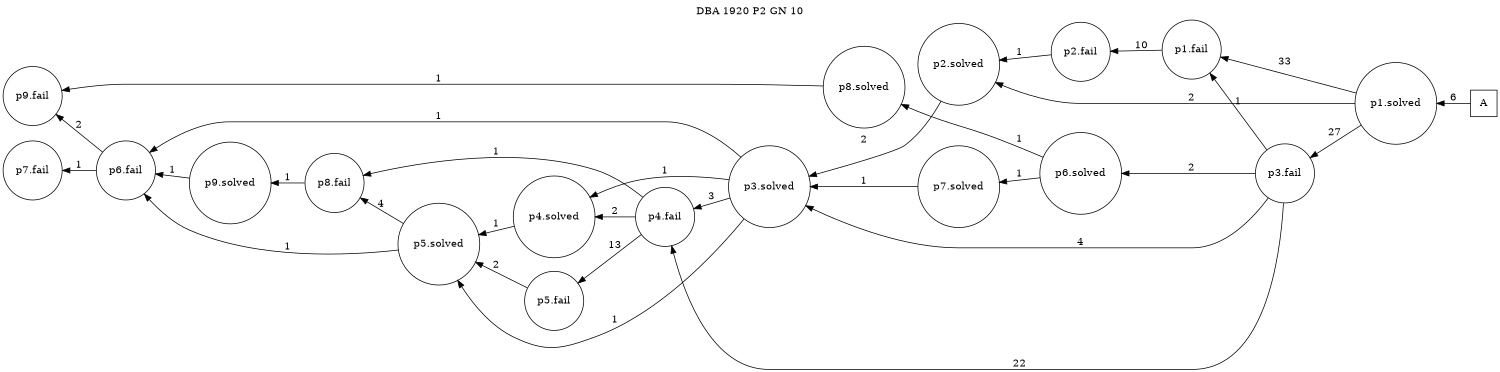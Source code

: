 digraph DBA_1920_P2_GN_10 {
labelloc="tl"
label= " DBA 1920 P2 GN 10 "
rankdir="RL";
graph [ size=" 10 , 10 !"]

"A" [shape="square" label="A"]
"p1.solved" [shape="circle" label="p1.solved"]
"p1.fail" [shape="circle" label="p1.fail"]
"p2.fail" [shape="circle" label="p2.fail"]
"p3.fail" [shape="circle" label="p3.fail"]
"p2.solved" [shape="circle" label="p2.solved"]
"p4.fail" [shape="circle" label="p4.fail"]
"p5.fail" [shape="circle" label="p5.fail"]
"p5.solved" [shape="circle" label="p5.solved"]
"p3.solved" [shape="circle" label="p3.solved"]
"p6.fail" [shape="circle" label="p6.fail"]
"p7.fail" [shape="circle" label="p7.fail"]
"p4.solved" [shape="circle" label="p4.solved"]
"p6.solved" [shape="circle" label="p6.solved"]
"p7.solved" [shape="circle" label="p7.solved"]
"p8.fail" [shape="circle" label="p8.fail"]
"p9.solved" [shape="circle" label="p9.solved"]
"p9.fail" [shape="circle" label="p9.fail"]
"p8.solved" [shape="circle" label="p8.solved"]
"A" -> "p1.solved" [ label=6]
"p1.solved" -> "p1.fail" [ label=33]
"p1.solved" -> "p3.fail" [ label=27]
"p1.solved" -> "p2.solved" [ label=2]
"p1.fail" -> "p2.fail" [ label=10]
"p2.fail" -> "p2.solved" [ label=1]
"p3.fail" -> "p1.fail" [ label=1]
"p3.fail" -> "p4.fail" [ label=22]
"p3.fail" -> "p3.solved" [ label=4]
"p3.fail" -> "p6.solved" [ label=2]
"p2.solved" -> "p3.solved" [ label=2]
"p4.fail" -> "p5.fail" [ label=13]
"p4.fail" -> "p4.solved" [ label=2]
"p4.fail" -> "p8.fail" [ label=1]
"p5.fail" -> "p5.solved" [ label=2]
"p5.solved" -> "p6.fail" [ label=1]
"p5.solved" -> "p8.fail" [ label=4]
"p3.solved" -> "p4.fail" [ label=3]
"p3.solved" -> "p5.solved" [ label=1]
"p3.solved" -> "p6.fail" [ label=1]
"p3.solved" -> "p4.solved" [ label=1]
"p6.fail" -> "p7.fail" [ label=1]
"p6.fail" -> "p9.fail" [ label=2]
"p4.solved" -> "p5.solved" [ label=1]
"p6.solved" -> "p7.solved" [ label=1]
"p6.solved" -> "p8.solved" [ label=1]
"p7.solved" -> "p3.solved" [ label=1]
"p8.fail" -> "p9.solved" [ label=1]
"p9.solved" -> "p6.fail" [ label=1]
"p8.solved" -> "p9.fail" [ label=1]
}
